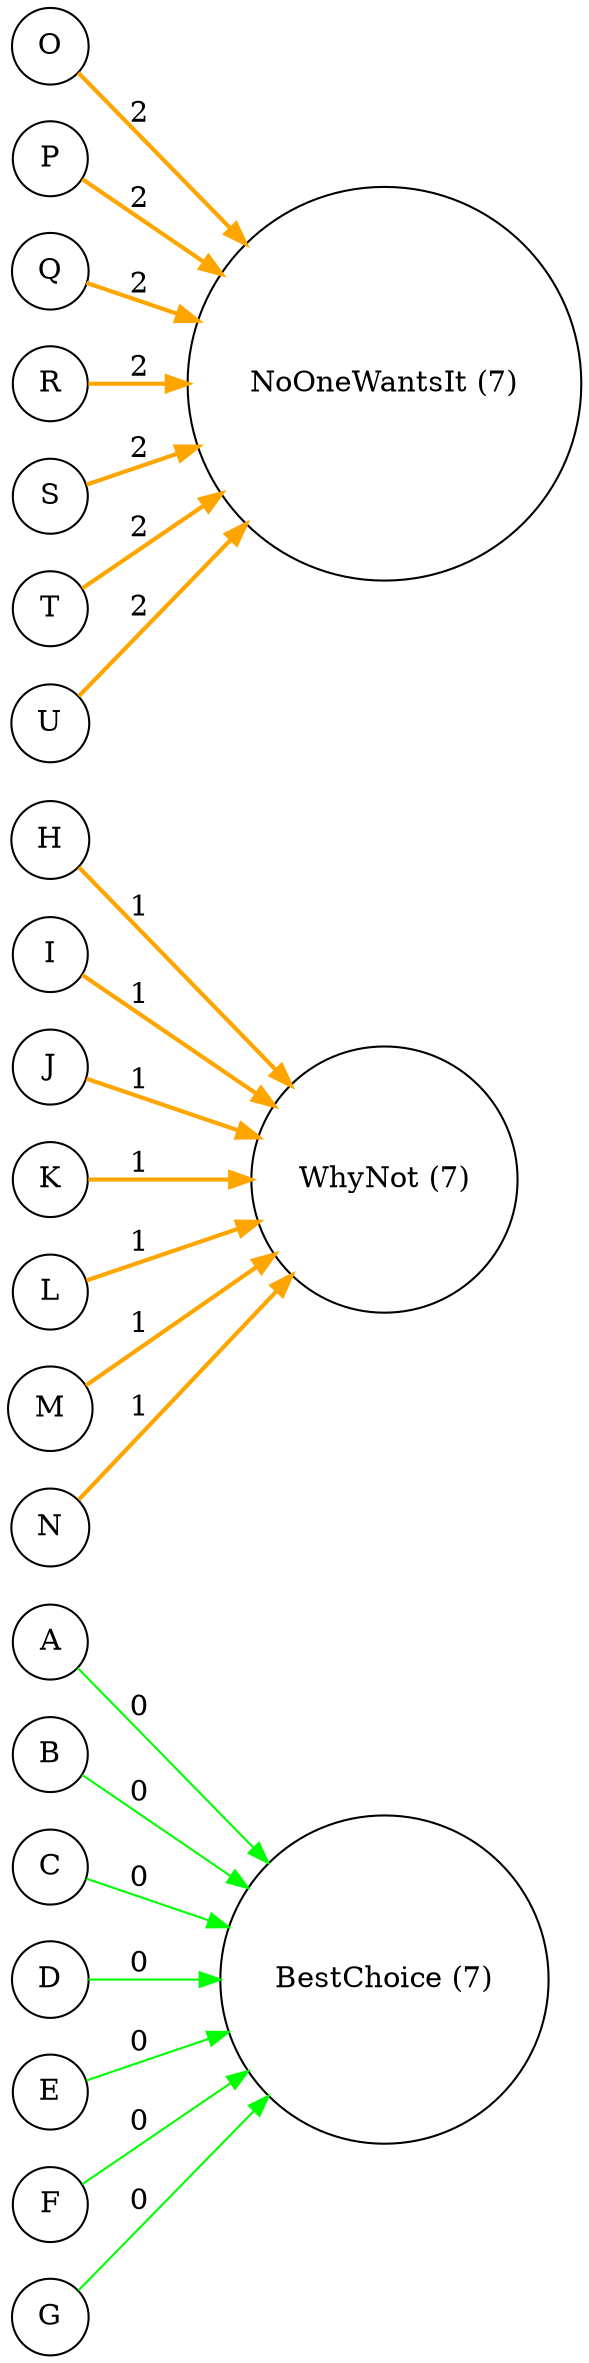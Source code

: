 digraph {
	rankdir=LR;
	node [shape = circle];
	A -> "BestChoice (7)" [ label = "0" color = "green" penwidth = 1.0];
	B -> "BestChoice (7)" [ label = "0" color = "green" penwidth = 1.0];
	C -> "BestChoice (7)" [ label = "0" color = "green" penwidth = 1.0];
	D -> "BestChoice (7)" [ label = "0" color = "green" penwidth = 1.0];
	E -> "BestChoice (7)" [ label = "0" color = "green" penwidth = 1.0];
	F -> "BestChoice (7)" [ label = "0" color = "green" penwidth = 1.0];
	G -> "BestChoice (7)" [ label = "0" color = "green" penwidth = 1.0];
	H -> "WhyNot (7)" [ label = "1" color = "orange" penwidth = 2.0];
	I -> "WhyNot (7)" [ label = "1" color = "orange" penwidth = 2.0];
	J -> "WhyNot (7)" [ label = "1" color = "orange" penwidth = 2.0];
	K -> "WhyNot (7)" [ label = "1" color = "orange" penwidth = 2.0];
	L -> "WhyNot (7)" [ label = "1" color = "orange" penwidth = 2.0];
	M -> "WhyNot (7)" [ label = "1" color = "orange" penwidth = 2.0];
	N -> "WhyNot (7)" [ label = "1" color = "orange" penwidth = 2.0];
	O -> "NoOneWantsIt (7)" [ label = "2" color = "orange" penwidth = 2.0];
	P -> "NoOneWantsIt (7)" [ label = "2" color = "orange" penwidth = 2.0];
	Q -> "NoOneWantsIt (7)" [ label = "2" color = "orange" penwidth = 2.0];
	R -> "NoOneWantsIt (7)" [ label = "2" color = "orange" penwidth = 2.0];
	S -> "NoOneWantsIt (7)" [ label = "2" color = "orange" penwidth = 2.0];
	T -> "NoOneWantsIt (7)" [ label = "2" color = "orange" penwidth = 2.0];
	U -> "NoOneWantsIt (7)" [ label = "2" color = "orange" penwidth = 2.0];
}
